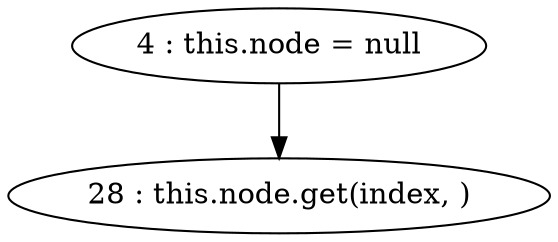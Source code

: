 digraph G {
"4 : this.node = null"
"4 : this.node = null" -> "28 : this.node.get(index, )"
"28 : this.node.get(index, )"
}